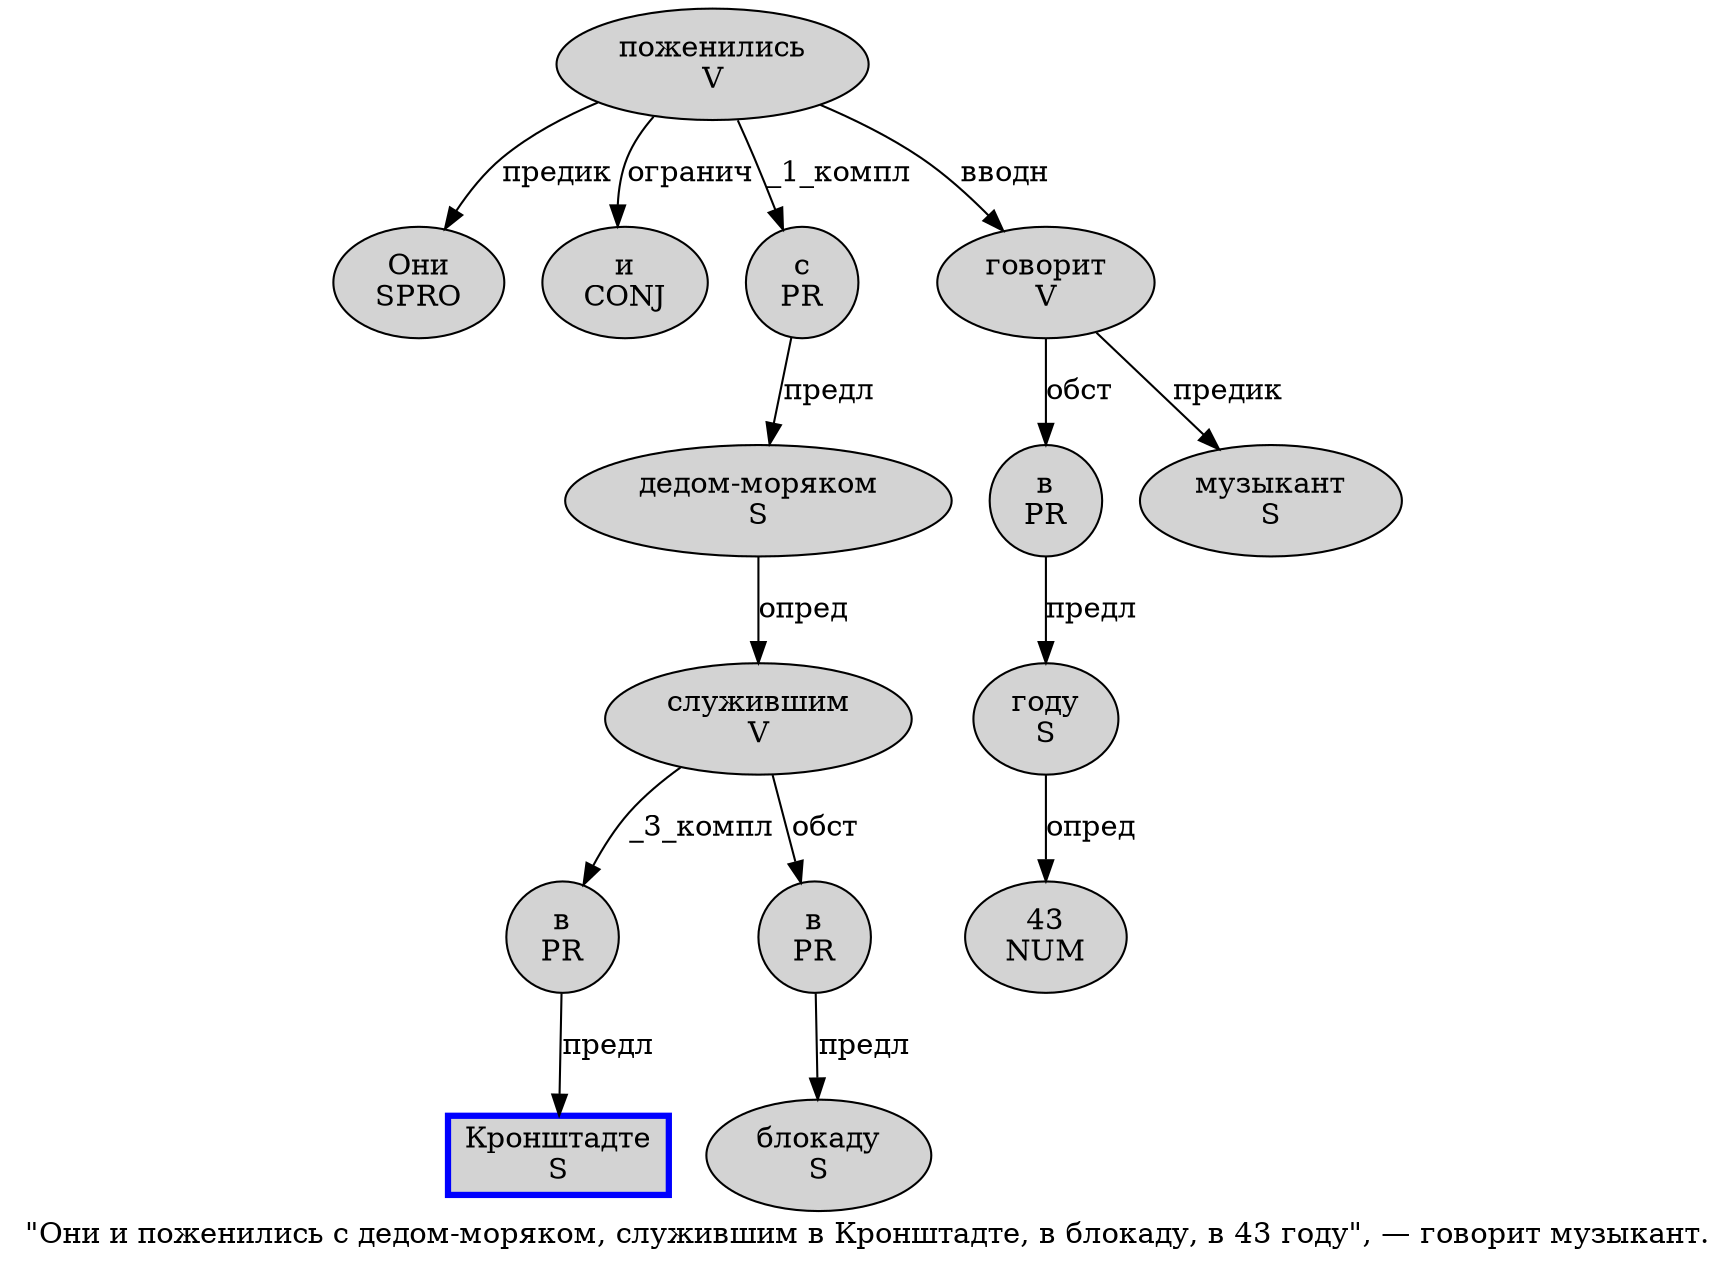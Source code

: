 digraph SENTENCE_1344 {
	graph [label="\"Они и поженились с дедом-моряком, служившим в Кронштадте, в блокаду, в 43 году\", — говорит музыкант."]
	node [style=filled]
		1 [label="Они
SPRO" color="" fillcolor=lightgray penwidth=1 shape=ellipse]
		2 [label="и
CONJ" color="" fillcolor=lightgray penwidth=1 shape=ellipse]
		3 [label="поженились
V" color="" fillcolor=lightgray penwidth=1 shape=ellipse]
		4 [label="с
PR" color="" fillcolor=lightgray penwidth=1 shape=ellipse]
		5 [label="дедом-моряком
S" color="" fillcolor=lightgray penwidth=1 shape=ellipse]
		7 [label="служившим
V" color="" fillcolor=lightgray penwidth=1 shape=ellipse]
		8 [label="в
PR" color="" fillcolor=lightgray penwidth=1 shape=ellipse]
		9 [label="Кронштадте
S" color=blue fillcolor=lightgray penwidth=3 shape=box]
		11 [label="в
PR" color="" fillcolor=lightgray penwidth=1 shape=ellipse]
		12 [label="блокаду
S" color="" fillcolor=lightgray penwidth=1 shape=ellipse]
		14 [label="в
PR" color="" fillcolor=lightgray penwidth=1 shape=ellipse]
		15 [label="43
NUM" color="" fillcolor=lightgray penwidth=1 shape=ellipse]
		16 [label="году
S" color="" fillcolor=lightgray penwidth=1 shape=ellipse]
		20 [label="говорит
V" color="" fillcolor=lightgray penwidth=1 shape=ellipse]
		21 [label="музыкант
S" color="" fillcolor=lightgray penwidth=1 shape=ellipse]
			5 -> 7 [label="опред"]
			7 -> 8 [label="_3_компл"]
			7 -> 11 [label="обст"]
			16 -> 15 [label="опред"]
			11 -> 12 [label="предл"]
			3 -> 1 [label="предик"]
			3 -> 2 [label="огранич"]
			3 -> 4 [label="_1_компл"]
			3 -> 20 [label="вводн"]
			8 -> 9 [label="предл"]
			4 -> 5 [label="предл"]
			20 -> 14 [label="обст"]
			20 -> 21 [label="предик"]
			14 -> 16 [label="предл"]
}